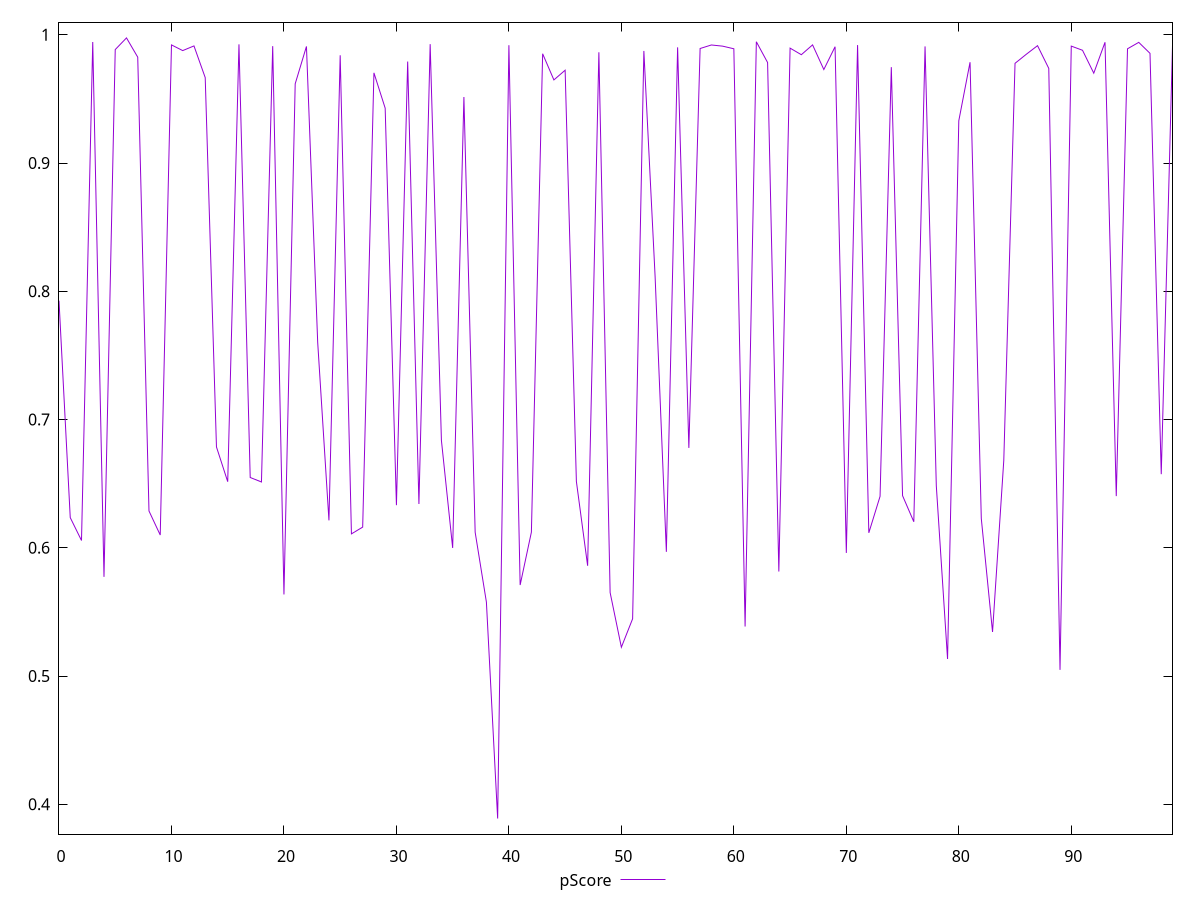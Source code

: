 reset

$pScore <<EOF
0 0.7927222691497735
1 0.6235844872985297
2 0.6057461811405818
3 0.9944454728768333
4 0.5773874802232921
5 0.9885272434928796
6 0.9976264246552831
7 0.9826098261045375
8 0.6287545309467018
9 0.6099987622390793
10 0.9921656392567202
11 0.9877360241516511
12 0.9913794098000797
13 0.9666675497425926
14 0.6786625522304547
15 0.6515869661703134
16 0.9926083758679878
17 0.6548712585644187
18 0.6513560021293873
19 0.9912239756220633
20 0.5636597552762462
21 0.9618469001861352
22 0.9909763078759215
23 0.7602258494356053
24 0.6214208057224531
25 0.9841058852755766
26 0.6109052954702985
27 0.6161816099447182
28 0.9703837289791494
29 0.9428414095763924
30 0.6332755216127604
31 0.9791814473542755
32 0.634196224543492
33 0.9927465345797895
34 0.6837966281943411
35 0.59992883651687
36 0.9515426698637202
37 0.6121629943954139
38 0.5577186610964966
39 0.38895342079434725
40 0.9919572287627084
41 0.5710163670750876
42 0.6122656922908883
43 0.9852787852264139
44 0.964869805297307
45 0.9724358171233691
46 0.6518051653949017
47 0.5860296355090097
48 0.9864124309339248
49 0.5651336433419131
50 0.5225001146632778
51 0.544711904099578
52 0.9874415583583245
53 0.8114207187832532
54 0.5969070327827767
55 0.9902426144284787
56 0.6779151531508023
57 0.989358577061787
58 0.9921124896247969
59 0.9912044926834583
60 0.9891543266903225
61 0.5386318569330073
62 0.9946394569252875
63 0.9784215321918972
64 0.5815680987302646
65 0.9896578030652219
66 0.9845277677960591
67 0.9921922679537669
68 0.9729716993004422
69 0.9907492287184692
70 0.596064715943867
71 0.9920300799596732
72 0.6117080335418461
73 0.6401635274254743
74 0.9748331672529984
75 0.6406911268232099
76 0.6203387400907721
77 0.9910183397478822
78 0.6484422292822571
79 0.5133533618799992
80 0.9330182084086294
81 0.9786573133610253
82 0.6229044185994919
83 0.5344196229904993
84 0.6681991995344914
85 0.977817343829611
86 0.9848586053207049
87 0.9915765971298613
88 0.9738473506165448
89 0.5048769311980068
90 0.9912396356972009
91 0.9879864655612507
92 0.9701355908025127
93 0.9942320562523539
94 0.6403314629603021
95 0.9891393508478529
96 0.9941532432376912
97 0.9855975415892673
98 0.6574385311603641
99 0.9915982811472419
EOF

set key outside below
set xrange [0:99]
set yrange [0.37677996071712855:1.0097998847325018]
set trange [0.37677996071712855:1.0097998847325018]
set terminal svg size 640, 500 enhanced background rgb 'white'
set output "reports/report_00027_2021-02-24T12-40-31.850Z/mainthread-work-breakdown/samples/agenda/pScore/values.svg"

plot $pScore title "pScore" with line

reset

